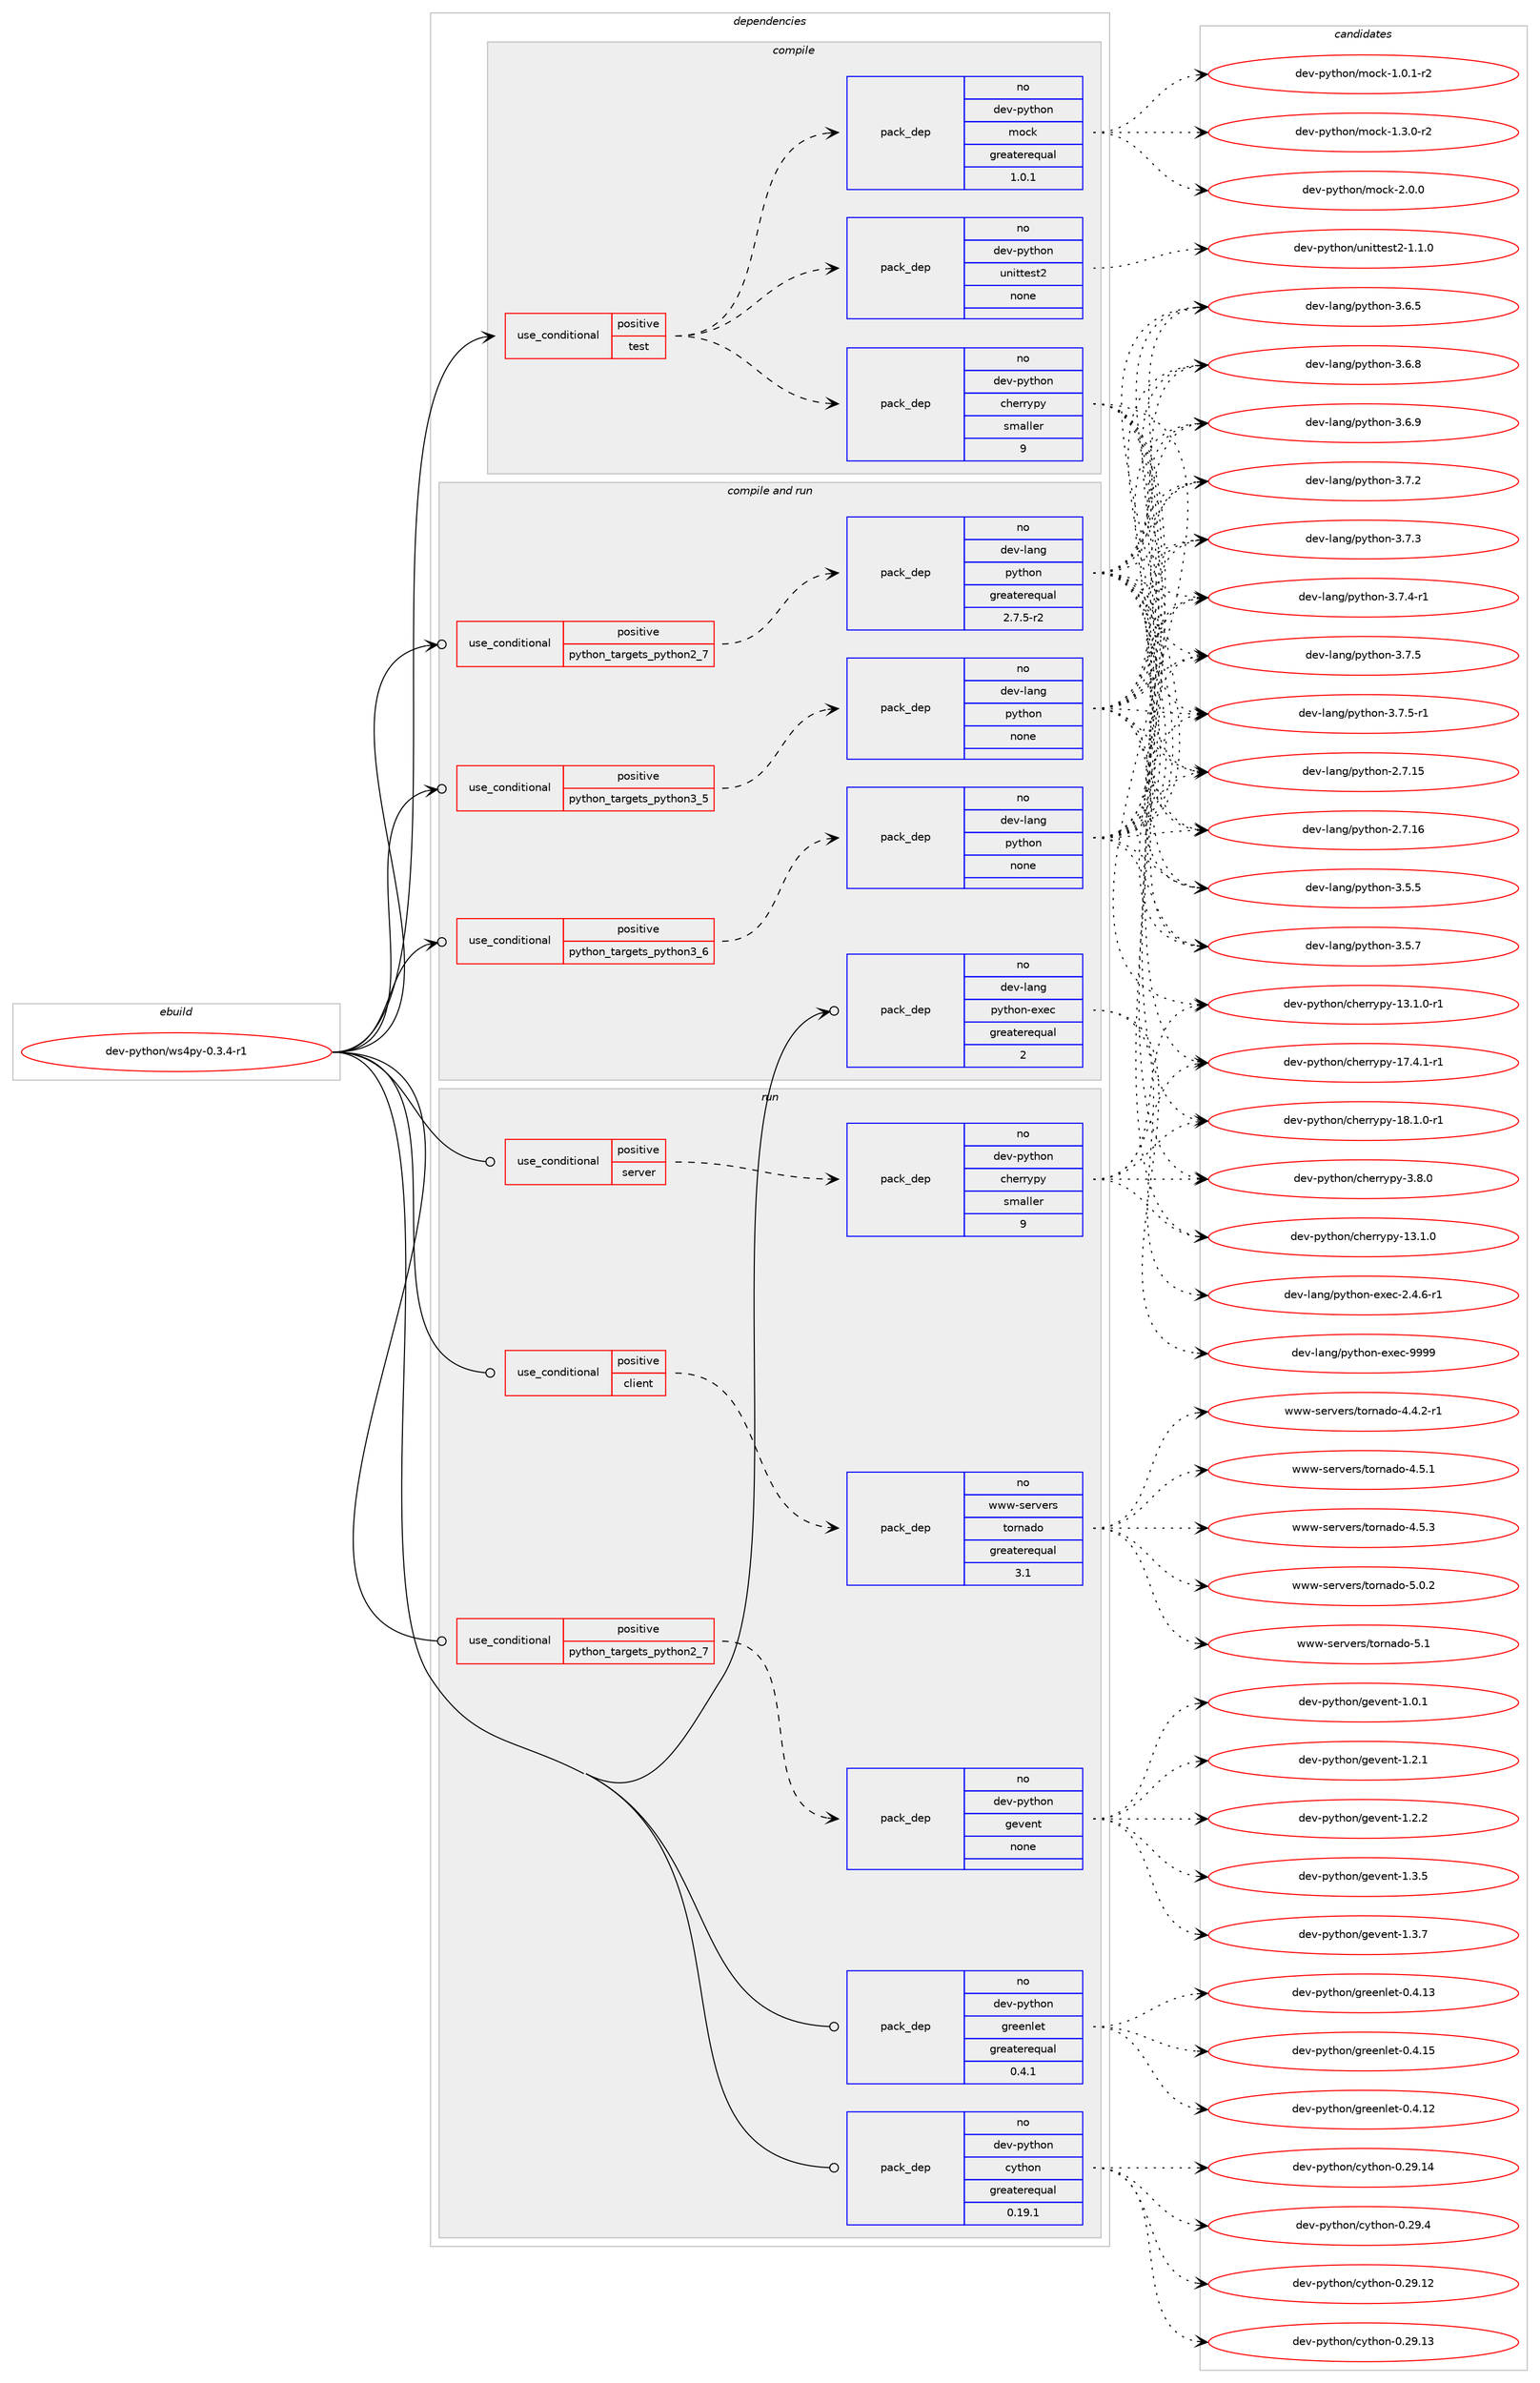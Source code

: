 digraph prolog {

# *************
# Graph options
# *************

newrank=true;
concentrate=true;
compound=true;
graph [rankdir=LR,fontname=Helvetica,fontsize=10,ranksep=1.5];#, ranksep=2.5, nodesep=0.2];
edge  [arrowhead=vee];
node  [fontname=Helvetica,fontsize=10];

# **********
# The ebuild
# **********

subgraph cluster_leftcol {
color=gray;
rank=same;
label=<<i>ebuild</i>>;
id [label="dev-python/ws4py-0.3.4-r1", color=red, width=4, href="../dev-python/ws4py-0.3.4-r1.svg"];
}

# ****************
# The dependencies
# ****************

subgraph cluster_midcol {
color=gray;
label=<<i>dependencies</i>>;
subgraph cluster_compile {
fillcolor="#eeeeee";
style=filled;
label=<<i>compile</i>>;
subgraph cond151537 {
dependency644148 [label=<<TABLE BORDER="0" CELLBORDER="1" CELLSPACING="0" CELLPADDING="4"><TR><TD ROWSPAN="3" CELLPADDING="10">use_conditional</TD></TR><TR><TD>positive</TD></TR><TR><TD>test</TD></TR></TABLE>>, shape=none, color=red];
subgraph pack480722 {
dependency644149 [label=<<TABLE BORDER="0" CELLBORDER="1" CELLSPACING="0" CELLPADDING="4" WIDTH="220"><TR><TD ROWSPAN="6" CELLPADDING="30">pack_dep</TD></TR><TR><TD WIDTH="110">no</TD></TR><TR><TD>dev-python</TD></TR><TR><TD>cherrypy</TD></TR><TR><TD>smaller</TD></TR><TR><TD>9</TD></TR></TABLE>>, shape=none, color=blue];
}
dependency644148:e -> dependency644149:w [weight=20,style="dashed",arrowhead="vee"];
subgraph pack480723 {
dependency644150 [label=<<TABLE BORDER="0" CELLBORDER="1" CELLSPACING="0" CELLPADDING="4" WIDTH="220"><TR><TD ROWSPAN="6" CELLPADDING="30">pack_dep</TD></TR><TR><TD WIDTH="110">no</TD></TR><TR><TD>dev-python</TD></TR><TR><TD>unittest2</TD></TR><TR><TD>none</TD></TR><TR><TD></TD></TR></TABLE>>, shape=none, color=blue];
}
dependency644148:e -> dependency644150:w [weight=20,style="dashed",arrowhead="vee"];
subgraph pack480724 {
dependency644151 [label=<<TABLE BORDER="0" CELLBORDER="1" CELLSPACING="0" CELLPADDING="4" WIDTH="220"><TR><TD ROWSPAN="6" CELLPADDING="30">pack_dep</TD></TR><TR><TD WIDTH="110">no</TD></TR><TR><TD>dev-python</TD></TR><TR><TD>mock</TD></TR><TR><TD>greaterequal</TD></TR><TR><TD>1.0.1</TD></TR></TABLE>>, shape=none, color=blue];
}
dependency644148:e -> dependency644151:w [weight=20,style="dashed",arrowhead="vee"];
}
id:e -> dependency644148:w [weight=20,style="solid",arrowhead="vee"];
}
subgraph cluster_compileandrun {
fillcolor="#eeeeee";
style=filled;
label=<<i>compile and run</i>>;
subgraph cond151538 {
dependency644152 [label=<<TABLE BORDER="0" CELLBORDER="1" CELLSPACING="0" CELLPADDING="4"><TR><TD ROWSPAN="3" CELLPADDING="10">use_conditional</TD></TR><TR><TD>positive</TD></TR><TR><TD>python_targets_python2_7</TD></TR></TABLE>>, shape=none, color=red];
subgraph pack480725 {
dependency644153 [label=<<TABLE BORDER="0" CELLBORDER="1" CELLSPACING="0" CELLPADDING="4" WIDTH="220"><TR><TD ROWSPAN="6" CELLPADDING="30">pack_dep</TD></TR><TR><TD WIDTH="110">no</TD></TR><TR><TD>dev-lang</TD></TR><TR><TD>python</TD></TR><TR><TD>greaterequal</TD></TR><TR><TD>2.7.5-r2</TD></TR></TABLE>>, shape=none, color=blue];
}
dependency644152:e -> dependency644153:w [weight=20,style="dashed",arrowhead="vee"];
}
id:e -> dependency644152:w [weight=20,style="solid",arrowhead="odotvee"];
subgraph cond151539 {
dependency644154 [label=<<TABLE BORDER="0" CELLBORDER="1" CELLSPACING="0" CELLPADDING="4"><TR><TD ROWSPAN="3" CELLPADDING="10">use_conditional</TD></TR><TR><TD>positive</TD></TR><TR><TD>python_targets_python3_5</TD></TR></TABLE>>, shape=none, color=red];
subgraph pack480726 {
dependency644155 [label=<<TABLE BORDER="0" CELLBORDER="1" CELLSPACING="0" CELLPADDING="4" WIDTH="220"><TR><TD ROWSPAN="6" CELLPADDING="30">pack_dep</TD></TR><TR><TD WIDTH="110">no</TD></TR><TR><TD>dev-lang</TD></TR><TR><TD>python</TD></TR><TR><TD>none</TD></TR><TR><TD></TD></TR></TABLE>>, shape=none, color=blue];
}
dependency644154:e -> dependency644155:w [weight=20,style="dashed",arrowhead="vee"];
}
id:e -> dependency644154:w [weight=20,style="solid",arrowhead="odotvee"];
subgraph cond151540 {
dependency644156 [label=<<TABLE BORDER="0" CELLBORDER="1" CELLSPACING="0" CELLPADDING="4"><TR><TD ROWSPAN="3" CELLPADDING="10">use_conditional</TD></TR><TR><TD>positive</TD></TR><TR><TD>python_targets_python3_6</TD></TR></TABLE>>, shape=none, color=red];
subgraph pack480727 {
dependency644157 [label=<<TABLE BORDER="0" CELLBORDER="1" CELLSPACING="0" CELLPADDING="4" WIDTH="220"><TR><TD ROWSPAN="6" CELLPADDING="30">pack_dep</TD></TR><TR><TD WIDTH="110">no</TD></TR><TR><TD>dev-lang</TD></TR><TR><TD>python</TD></TR><TR><TD>none</TD></TR><TR><TD></TD></TR></TABLE>>, shape=none, color=blue];
}
dependency644156:e -> dependency644157:w [weight=20,style="dashed",arrowhead="vee"];
}
id:e -> dependency644156:w [weight=20,style="solid",arrowhead="odotvee"];
subgraph pack480728 {
dependency644158 [label=<<TABLE BORDER="0" CELLBORDER="1" CELLSPACING="0" CELLPADDING="4" WIDTH="220"><TR><TD ROWSPAN="6" CELLPADDING="30">pack_dep</TD></TR><TR><TD WIDTH="110">no</TD></TR><TR><TD>dev-lang</TD></TR><TR><TD>python-exec</TD></TR><TR><TD>greaterequal</TD></TR><TR><TD>2</TD></TR></TABLE>>, shape=none, color=blue];
}
id:e -> dependency644158:w [weight=20,style="solid",arrowhead="odotvee"];
}
subgraph cluster_run {
fillcolor="#eeeeee";
style=filled;
label=<<i>run</i>>;
subgraph cond151541 {
dependency644159 [label=<<TABLE BORDER="0" CELLBORDER="1" CELLSPACING="0" CELLPADDING="4"><TR><TD ROWSPAN="3" CELLPADDING="10">use_conditional</TD></TR><TR><TD>positive</TD></TR><TR><TD>client</TD></TR></TABLE>>, shape=none, color=red];
subgraph pack480729 {
dependency644160 [label=<<TABLE BORDER="0" CELLBORDER="1" CELLSPACING="0" CELLPADDING="4" WIDTH="220"><TR><TD ROWSPAN="6" CELLPADDING="30">pack_dep</TD></TR><TR><TD WIDTH="110">no</TD></TR><TR><TD>www-servers</TD></TR><TR><TD>tornado</TD></TR><TR><TD>greaterequal</TD></TR><TR><TD>3.1</TD></TR></TABLE>>, shape=none, color=blue];
}
dependency644159:e -> dependency644160:w [weight=20,style="dashed",arrowhead="vee"];
}
id:e -> dependency644159:w [weight=20,style="solid",arrowhead="odot"];
subgraph cond151542 {
dependency644161 [label=<<TABLE BORDER="0" CELLBORDER="1" CELLSPACING="0" CELLPADDING="4"><TR><TD ROWSPAN="3" CELLPADDING="10">use_conditional</TD></TR><TR><TD>positive</TD></TR><TR><TD>python_targets_python2_7</TD></TR></TABLE>>, shape=none, color=red];
subgraph pack480730 {
dependency644162 [label=<<TABLE BORDER="0" CELLBORDER="1" CELLSPACING="0" CELLPADDING="4" WIDTH="220"><TR><TD ROWSPAN="6" CELLPADDING="30">pack_dep</TD></TR><TR><TD WIDTH="110">no</TD></TR><TR><TD>dev-python</TD></TR><TR><TD>gevent</TD></TR><TR><TD>none</TD></TR><TR><TD></TD></TR></TABLE>>, shape=none, color=blue];
}
dependency644161:e -> dependency644162:w [weight=20,style="dashed",arrowhead="vee"];
}
id:e -> dependency644161:w [weight=20,style="solid",arrowhead="odot"];
subgraph cond151543 {
dependency644163 [label=<<TABLE BORDER="0" CELLBORDER="1" CELLSPACING="0" CELLPADDING="4"><TR><TD ROWSPAN="3" CELLPADDING="10">use_conditional</TD></TR><TR><TD>positive</TD></TR><TR><TD>server</TD></TR></TABLE>>, shape=none, color=red];
subgraph pack480731 {
dependency644164 [label=<<TABLE BORDER="0" CELLBORDER="1" CELLSPACING="0" CELLPADDING="4" WIDTH="220"><TR><TD ROWSPAN="6" CELLPADDING="30">pack_dep</TD></TR><TR><TD WIDTH="110">no</TD></TR><TR><TD>dev-python</TD></TR><TR><TD>cherrypy</TD></TR><TR><TD>smaller</TD></TR><TR><TD>9</TD></TR></TABLE>>, shape=none, color=blue];
}
dependency644163:e -> dependency644164:w [weight=20,style="dashed",arrowhead="vee"];
}
id:e -> dependency644163:w [weight=20,style="solid",arrowhead="odot"];
subgraph pack480732 {
dependency644165 [label=<<TABLE BORDER="0" CELLBORDER="1" CELLSPACING="0" CELLPADDING="4" WIDTH="220"><TR><TD ROWSPAN="6" CELLPADDING="30">pack_dep</TD></TR><TR><TD WIDTH="110">no</TD></TR><TR><TD>dev-python</TD></TR><TR><TD>cython</TD></TR><TR><TD>greaterequal</TD></TR><TR><TD>0.19.1</TD></TR></TABLE>>, shape=none, color=blue];
}
id:e -> dependency644165:w [weight=20,style="solid",arrowhead="odot"];
subgraph pack480733 {
dependency644166 [label=<<TABLE BORDER="0" CELLBORDER="1" CELLSPACING="0" CELLPADDING="4" WIDTH="220"><TR><TD ROWSPAN="6" CELLPADDING="30">pack_dep</TD></TR><TR><TD WIDTH="110">no</TD></TR><TR><TD>dev-python</TD></TR><TR><TD>greenlet</TD></TR><TR><TD>greaterequal</TD></TR><TR><TD>0.4.1</TD></TR></TABLE>>, shape=none, color=blue];
}
id:e -> dependency644166:w [weight=20,style="solid",arrowhead="odot"];
}
}

# **************
# The candidates
# **************

subgraph cluster_choices {
rank=same;
color=gray;
label=<<i>candidates</i>>;

subgraph choice480722 {
color=black;
nodesep=1;
choice10010111845112121116104111110479910410111411412111212145495146494648 [label="dev-python/cherrypy-13.1.0", color=red, width=4,href="../dev-python/cherrypy-13.1.0.svg"];
choice100101118451121211161041111104799104101114114121112121454951464946484511449 [label="dev-python/cherrypy-13.1.0-r1", color=red, width=4,href="../dev-python/cherrypy-13.1.0-r1.svg"];
choice100101118451121211161041111104799104101114114121112121454955465246494511449 [label="dev-python/cherrypy-17.4.1-r1", color=red, width=4,href="../dev-python/cherrypy-17.4.1-r1.svg"];
choice100101118451121211161041111104799104101114114121112121454956464946484511449 [label="dev-python/cherrypy-18.1.0-r1", color=red, width=4,href="../dev-python/cherrypy-18.1.0-r1.svg"];
choice100101118451121211161041111104799104101114114121112121455146564648 [label="dev-python/cherrypy-3.8.0", color=red, width=4,href="../dev-python/cherrypy-3.8.0.svg"];
dependency644149:e -> choice10010111845112121116104111110479910410111411412111212145495146494648:w [style=dotted,weight="100"];
dependency644149:e -> choice100101118451121211161041111104799104101114114121112121454951464946484511449:w [style=dotted,weight="100"];
dependency644149:e -> choice100101118451121211161041111104799104101114114121112121454955465246494511449:w [style=dotted,weight="100"];
dependency644149:e -> choice100101118451121211161041111104799104101114114121112121454956464946484511449:w [style=dotted,weight="100"];
dependency644149:e -> choice100101118451121211161041111104799104101114114121112121455146564648:w [style=dotted,weight="100"];
}
subgraph choice480723 {
color=black;
nodesep=1;
choice100101118451121211161041111104711711010511611610111511650454946494648 [label="dev-python/unittest2-1.1.0", color=red, width=4,href="../dev-python/unittest2-1.1.0.svg"];
dependency644150:e -> choice100101118451121211161041111104711711010511611610111511650454946494648:w [style=dotted,weight="100"];
}
subgraph choice480724 {
color=black;
nodesep=1;
choice1001011184511212111610411111047109111991074549464846494511450 [label="dev-python/mock-1.0.1-r2", color=red, width=4,href="../dev-python/mock-1.0.1-r2.svg"];
choice1001011184511212111610411111047109111991074549465146484511450 [label="dev-python/mock-1.3.0-r2", color=red, width=4,href="../dev-python/mock-1.3.0-r2.svg"];
choice100101118451121211161041111104710911199107455046484648 [label="dev-python/mock-2.0.0", color=red, width=4,href="../dev-python/mock-2.0.0.svg"];
dependency644151:e -> choice1001011184511212111610411111047109111991074549464846494511450:w [style=dotted,weight="100"];
dependency644151:e -> choice1001011184511212111610411111047109111991074549465146484511450:w [style=dotted,weight="100"];
dependency644151:e -> choice100101118451121211161041111104710911199107455046484648:w [style=dotted,weight="100"];
}
subgraph choice480725 {
color=black;
nodesep=1;
choice10010111845108971101034711212111610411111045504655464953 [label="dev-lang/python-2.7.15", color=red, width=4,href="../dev-lang/python-2.7.15.svg"];
choice10010111845108971101034711212111610411111045504655464954 [label="dev-lang/python-2.7.16", color=red, width=4,href="../dev-lang/python-2.7.16.svg"];
choice100101118451089711010347112121116104111110455146534653 [label="dev-lang/python-3.5.5", color=red, width=4,href="../dev-lang/python-3.5.5.svg"];
choice100101118451089711010347112121116104111110455146534655 [label="dev-lang/python-3.5.7", color=red, width=4,href="../dev-lang/python-3.5.7.svg"];
choice100101118451089711010347112121116104111110455146544653 [label="dev-lang/python-3.6.5", color=red, width=4,href="../dev-lang/python-3.6.5.svg"];
choice100101118451089711010347112121116104111110455146544656 [label="dev-lang/python-3.6.8", color=red, width=4,href="../dev-lang/python-3.6.8.svg"];
choice100101118451089711010347112121116104111110455146544657 [label="dev-lang/python-3.6.9", color=red, width=4,href="../dev-lang/python-3.6.9.svg"];
choice100101118451089711010347112121116104111110455146554650 [label="dev-lang/python-3.7.2", color=red, width=4,href="../dev-lang/python-3.7.2.svg"];
choice100101118451089711010347112121116104111110455146554651 [label="dev-lang/python-3.7.3", color=red, width=4,href="../dev-lang/python-3.7.3.svg"];
choice1001011184510897110103471121211161041111104551465546524511449 [label="dev-lang/python-3.7.4-r1", color=red, width=4,href="../dev-lang/python-3.7.4-r1.svg"];
choice100101118451089711010347112121116104111110455146554653 [label="dev-lang/python-3.7.5", color=red, width=4,href="../dev-lang/python-3.7.5.svg"];
choice1001011184510897110103471121211161041111104551465546534511449 [label="dev-lang/python-3.7.5-r1", color=red, width=4,href="../dev-lang/python-3.7.5-r1.svg"];
dependency644153:e -> choice10010111845108971101034711212111610411111045504655464953:w [style=dotted,weight="100"];
dependency644153:e -> choice10010111845108971101034711212111610411111045504655464954:w [style=dotted,weight="100"];
dependency644153:e -> choice100101118451089711010347112121116104111110455146534653:w [style=dotted,weight="100"];
dependency644153:e -> choice100101118451089711010347112121116104111110455146534655:w [style=dotted,weight="100"];
dependency644153:e -> choice100101118451089711010347112121116104111110455146544653:w [style=dotted,weight="100"];
dependency644153:e -> choice100101118451089711010347112121116104111110455146544656:w [style=dotted,weight="100"];
dependency644153:e -> choice100101118451089711010347112121116104111110455146544657:w [style=dotted,weight="100"];
dependency644153:e -> choice100101118451089711010347112121116104111110455146554650:w [style=dotted,weight="100"];
dependency644153:e -> choice100101118451089711010347112121116104111110455146554651:w [style=dotted,weight="100"];
dependency644153:e -> choice1001011184510897110103471121211161041111104551465546524511449:w [style=dotted,weight="100"];
dependency644153:e -> choice100101118451089711010347112121116104111110455146554653:w [style=dotted,weight="100"];
dependency644153:e -> choice1001011184510897110103471121211161041111104551465546534511449:w [style=dotted,weight="100"];
}
subgraph choice480726 {
color=black;
nodesep=1;
choice10010111845108971101034711212111610411111045504655464953 [label="dev-lang/python-2.7.15", color=red, width=4,href="../dev-lang/python-2.7.15.svg"];
choice10010111845108971101034711212111610411111045504655464954 [label="dev-lang/python-2.7.16", color=red, width=4,href="../dev-lang/python-2.7.16.svg"];
choice100101118451089711010347112121116104111110455146534653 [label="dev-lang/python-3.5.5", color=red, width=4,href="../dev-lang/python-3.5.5.svg"];
choice100101118451089711010347112121116104111110455146534655 [label="dev-lang/python-3.5.7", color=red, width=4,href="../dev-lang/python-3.5.7.svg"];
choice100101118451089711010347112121116104111110455146544653 [label="dev-lang/python-3.6.5", color=red, width=4,href="../dev-lang/python-3.6.5.svg"];
choice100101118451089711010347112121116104111110455146544656 [label="dev-lang/python-3.6.8", color=red, width=4,href="../dev-lang/python-3.6.8.svg"];
choice100101118451089711010347112121116104111110455146544657 [label="dev-lang/python-3.6.9", color=red, width=4,href="../dev-lang/python-3.6.9.svg"];
choice100101118451089711010347112121116104111110455146554650 [label="dev-lang/python-3.7.2", color=red, width=4,href="../dev-lang/python-3.7.2.svg"];
choice100101118451089711010347112121116104111110455146554651 [label="dev-lang/python-3.7.3", color=red, width=4,href="../dev-lang/python-3.7.3.svg"];
choice1001011184510897110103471121211161041111104551465546524511449 [label="dev-lang/python-3.7.4-r1", color=red, width=4,href="../dev-lang/python-3.7.4-r1.svg"];
choice100101118451089711010347112121116104111110455146554653 [label="dev-lang/python-3.7.5", color=red, width=4,href="../dev-lang/python-3.7.5.svg"];
choice1001011184510897110103471121211161041111104551465546534511449 [label="dev-lang/python-3.7.5-r1", color=red, width=4,href="../dev-lang/python-3.7.5-r1.svg"];
dependency644155:e -> choice10010111845108971101034711212111610411111045504655464953:w [style=dotted,weight="100"];
dependency644155:e -> choice10010111845108971101034711212111610411111045504655464954:w [style=dotted,weight="100"];
dependency644155:e -> choice100101118451089711010347112121116104111110455146534653:w [style=dotted,weight="100"];
dependency644155:e -> choice100101118451089711010347112121116104111110455146534655:w [style=dotted,weight="100"];
dependency644155:e -> choice100101118451089711010347112121116104111110455146544653:w [style=dotted,weight="100"];
dependency644155:e -> choice100101118451089711010347112121116104111110455146544656:w [style=dotted,weight="100"];
dependency644155:e -> choice100101118451089711010347112121116104111110455146544657:w [style=dotted,weight="100"];
dependency644155:e -> choice100101118451089711010347112121116104111110455146554650:w [style=dotted,weight="100"];
dependency644155:e -> choice100101118451089711010347112121116104111110455146554651:w [style=dotted,weight="100"];
dependency644155:e -> choice1001011184510897110103471121211161041111104551465546524511449:w [style=dotted,weight="100"];
dependency644155:e -> choice100101118451089711010347112121116104111110455146554653:w [style=dotted,weight="100"];
dependency644155:e -> choice1001011184510897110103471121211161041111104551465546534511449:w [style=dotted,weight="100"];
}
subgraph choice480727 {
color=black;
nodesep=1;
choice10010111845108971101034711212111610411111045504655464953 [label="dev-lang/python-2.7.15", color=red, width=4,href="../dev-lang/python-2.7.15.svg"];
choice10010111845108971101034711212111610411111045504655464954 [label="dev-lang/python-2.7.16", color=red, width=4,href="../dev-lang/python-2.7.16.svg"];
choice100101118451089711010347112121116104111110455146534653 [label="dev-lang/python-3.5.5", color=red, width=4,href="../dev-lang/python-3.5.5.svg"];
choice100101118451089711010347112121116104111110455146534655 [label="dev-lang/python-3.5.7", color=red, width=4,href="../dev-lang/python-3.5.7.svg"];
choice100101118451089711010347112121116104111110455146544653 [label="dev-lang/python-3.6.5", color=red, width=4,href="../dev-lang/python-3.6.5.svg"];
choice100101118451089711010347112121116104111110455146544656 [label="dev-lang/python-3.6.8", color=red, width=4,href="../dev-lang/python-3.6.8.svg"];
choice100101118451089711010347112121116104111110455146544657 [label="dev-lang/python-3.6.9", color=red, width=4,href="../dev-lang/python-3.6.9.svg"];
choice100101118451089711010347112121116104111110455146554650 [label="dev-lang/python-3.7.2", color=red, width=4,href="../dev-lang/python-3.7.2.svg"];
choice100101118451089711010347112121116104111110455146554651 [label="dev-lang/python-3.7.3", color=red, width=4,href="../dev-lang/python-3.7.3.svg"];
choice1001011184510897110103471121211161041111104551465546524511449 [label="dev-lang/python-3.7.4-r1", color=red, width=4,href="../dev-lang/python-3.7.4-r1.svg"];
choice100101118451089711010347112121116104111110455146554653 [label="dev-lang/python-3.7.5", color=red, width=4,href="../dev-lang/python-3.7.5.svg"];
choice1001011184510897110103471121211161041111104551465546534511449 [label="dev-lang/python-3.7.5-r1", color=red, width=4,href="../dev-lang/python-3.7.5-r1.svg"];
dependency644157:e -> choice10010111845108971101034711212111610411111045504655464953:w [style=dotted,weight="100"];
dependency644157:e -> choice10010111845108971101034711212111610411111045504655464954:w [style=dotted,weight="100"];
dependency644157:e -> choice100101118451089711010347112121116104111110455146534653:w [style=dotted,weight="100"];
dependency644157:e -> choice100101118451089711010347112121116104111110455146534655:w [style=dotted,weight="100"];
dependency644157:e -> choice100101118451089711010347112121116104111110455146544653:w [style=dotted,weight="100"];
dependency644157:e -> choice100101118451089711010347112121116104111110455146544656:w [style=dotted,weight="100"];
dependency644157:e -> choice100101118451089711010347112121116104111110455146544657:w [style=dotted,weight="100"];
dependency644157:e -> choice100101118451089711010347112121116104111110455146554650:w [style=dotted,weight="100"];
dependency644157:e -> choice100101118451089711010347112121116104111110455146554651:w [style=dotted,weight="100"];
dependency644157:e -> choice1001011184510897110103471121211161041111104551465546524511449:w [style=dotted,weight="100"];
dependency644157:e -> choice100101118451089711010347112121116104111110455146554653:w [style=dotted,weight="100"];
dependency644157:e -> choice1001011184510897110103471121211161041111104551465546534511449:w [style=dotted,weight="100"];
}
subgraph choice480728 {
color=black;
nodesep=1;
choice10010111845108971101034711212111610411111045101120101994550465246544511449 [label="dev-lang/python-exec-2.4.6-r1", color=red, width=4,href="../dev-lang/python-exec-2.4.6-r1.svg"];
choice10010111845108971101034711212111610411111045101120101994557575757 [label="dev-lang/python-exec-9999", color=red, width=4,href="../dev-lang/python-exec-9999.svg"];
dependency644158:e -> choice10010111845108971101034711212111610411111045101120101994550465246544511449:w [style=dotted,weight="100"];
dependency644158:e -> choice10010111845108971101034711212111610411111045101120101994557575757:w [style=dotted,weight="100"];
}
subgraph choice480729 {
color=black;
nodesep=1;
choice1191191194511510111411810111411547116111114110971001114552465246504511449 [label="www-servers/tornado-4.4.2-r1", color=red, width=4,href="../www-servers/tornado-4.4.2-r1.svg"];
choice119119119451151011141181011141154711611111411097100111455246534649 [label="www-servers/tornado-4.5.1", color=red, width=4,href="../www-servers/tornado-4.5.1.svg"];
choice119119119451151011141181011141154711611111411097100111455246534651 [label="www-servers/tornado-4.5.3", color=red, width=4,href="../www-servers/tornado-4.5.3.svg"];
choice119119119451151011141181011141154711611111411097100111455346484650 [label="www-servers/tornado-5.0.2", color=red, width=4,href="../www-servers/tornado-5.0.2.svg"];
choice11911911945115101114118101114115471161111141109710011145534649 [label="www-servers/tornado-5.1", color=red, width=4,href="../www-servers/tornado-5.1.svg"];
dependency644160:e -> choice1191191194511510111411810111411547116111114110971001114552465246504511449:w [style=dotted,weight="100"];
dependency644160:e -> choice119119119451151011141181011141154711611111411097100111455246534649:w [style=dotted,weight="100"];
dependency644160:e -> choice119119119451151011141181011141154711611111411097100111455246534651:w [style=dotted,weight="100"];
dependency644160:e -> choice119119119451151011141181011141154711611111411097100111455346484650:w [style=dotted,weight="100"];
dependency644160:e -> choice11911911945115101114118101114115471161111141109710011145534649:w [style=dotted,weight="100"];
}
subgraph choice480730 {
color=black;
nodesep=1;
choice1001011184511212111610411111047103101118101110116454946484649 [label="dev-python/gevent-1.0.1", color=red, width=4,href="../dev-python/gevent-1.0.1.svg"];
choice1001011184511212111610411111047103101118101110116454946504649 [label="dev-python/gevent-1.2.1", color=red, width=4,href="../dev-python/gevent-1.2.1.svg"];
choice1001011184511212111610411111047103101118101110116454946504650 [label="dev-python/gevent-1.2.2", color=red, width=4,href="../dev-python/gevent-1.2.2.svg"];
choice1001011184511212111610411111047103101118101110116454946514653 [label="dev-python/gevent-1.3.5", color=red, width=4,href="../dev-python/gevent-1.3.5.svg"];
choice1001011184511212111610411111047103101118101110116454946514655 [label="dev-python/gevent-1.3.7", color=red, width=4,href="../dev-python/gevent-1.3.7.svg"];
dependency644162:e -> choice1001011184511212111610411111047103101118101110116454946484649:w [style=dotted,weight="100"];
dependency644162:e -> choice1001011184511212111610411111047103101118101110116454946504649:w [style=dotted,weight="100"];
dependency644162:e -> choice1001011184511212111610411111047103101118101110116454946504650:w [style=dotted,weight="100"];
dependency644162:e -> choice1001011184511212111610411111047103101118101110116454946514653:w [style=dotted,weight="100"];
dependency644162:e -> choice1001011184511212111610411111047103101118101110116454946514655:w [style=dotted,weight="100"];
}
subgraph choice480731 {
color=black;
nodesep=1;
choice10010111845112121116104111110479910410111411412111212145495146494648 [label="dev-python/cherrypy-13.1.0", color=red, width=4,href="../dev-python/cherrypy-13.1.0.svg"];
choice100101118451121211161041111104799104101114114121112121454951464946484511449 [label="dev-python/cherrypy-13.1.0-r1", color=red, width=4,href="../dev-python/cherrypy-13.1.0-r1.svg"];
choice100101118451121211161041111104799104101114114121112121454955465246494511449 [label="dev-python/cherrypy-17.4.1-r1", color=red, width=4,href="../dev-python/cherrypy-17.4.1-r1.svg"];
choice100101118451121211161041111104799104101114114121112121454956464946484511449 [label="dev-python/cherrypy-18.1.0-r1", color=red, width=4,href="../dev-python/cherrypy-18.1.0-r1.svg"];
choice100101118451121211161041111104799104101114114121112121455146564648 [label="dev-python/cherrypy-3.8.0", color=red, width=4,href="../dev-python/cherrypy-3.8.0.svg"];
dependency644164:e -> choice10010111845112121116104111110479910410111411412111212145495146494648:w [style=dotted,weight="100"];
dependency644164:e -> choice100101118451121211161041111104799104101114114121112121454951464946484511449:w [style=dotted,weight="100"];
dependency644164:e -> choice100101118451121211161041111104799104101114114121112121454955465246494511449:w [style=dotted,weight="100"];
dependency644164:e -> choice100101118451121211161041111104799104101114114121112121454956464946484511449:w [style=dotted,weight="100"];
dependency644164:e -> choice100101118451121211161041111104799104101114114121112121455146564648:w [style=dotted,weight="100"];
}
subgraph choice480732 {
color=black;
nodesep=1;
choice1001011184511212111610411111047991211161041111104548465057464950 [label="dev-python/cython-0.29.12", color=red, width=4,href="../dev-python/cython-0.29.12.svg"];
choice1001011184511212111610411111047991211161041111104548465057464951 [label="dev-python/cython-0.29.13", color=red, width=4,href="../dev-python/cython-0.29.13.svg"];
choice1001011184511212111610411111047991211161041111104548465057464952 [label="dev-python/cython-0.29.14", color=red, width=4,href="../dev-python/cython-0.29.14.svg"];
choice10010111845112121116104111110479912111610411111045484650574652 [label="dev-python/cython-0.29.4", color=red, width=4,href="../dev-python/cython-0.29.4.svg"];
dependency644165:e -> choice1001011184511212111610411111047991211161041111104548465057464950:w [style=dotted,weight="100"];
dependency644165:e -> choice1001011184511212111610411111047991211161041111104548465057464951:w [style=dotted,weight="100"];
dependency644165:e -> choice1001011184511212111610411111047991211161041111104548465057464952:w [style=dotted,weight="100"];
dependency644165:e -> choice10010111845112121116104111110479912111610411111045484650574652:w [style=dotted,weight="100"];
}
subgraph choice480733 {
color=black;
nodesep=1;
choice100101118451121211161041111104710311410110111010810111645484652464950 [label="dev-python/greenlet-0.4.12", color=red, width=4,href="../dev-python/greenlet-0.4.12.svg"];
choice100101118451121211161041111104710311410110111010810111645484652464951 [label="dev-python/greenlet-0.4.13", color=red, width=4,href="../dev-python/greenlet-0.4.13.svg"];
choice100101118451121211161041111104710311410110111010810111645484652464953 [label="dev-python/greenlet-0.4.15", color=red, width=4,href="../dev-python/greenlet-0.4.15.svg"];
dependency644166:e -> choice100101118451121211161041111104710311410110111010810111645484652464950:w [style=dotted,weight="100"];
dependency644166:e -> choice100101118451121211161041111104710311410110111010810111645484652464951:w [style=dotted,weight="100"];
dependency644166:e -> choice100101118451121211161041111104710311410110111010810111645484652464953:w [style=dotted,weight="100"];
}
}

}
